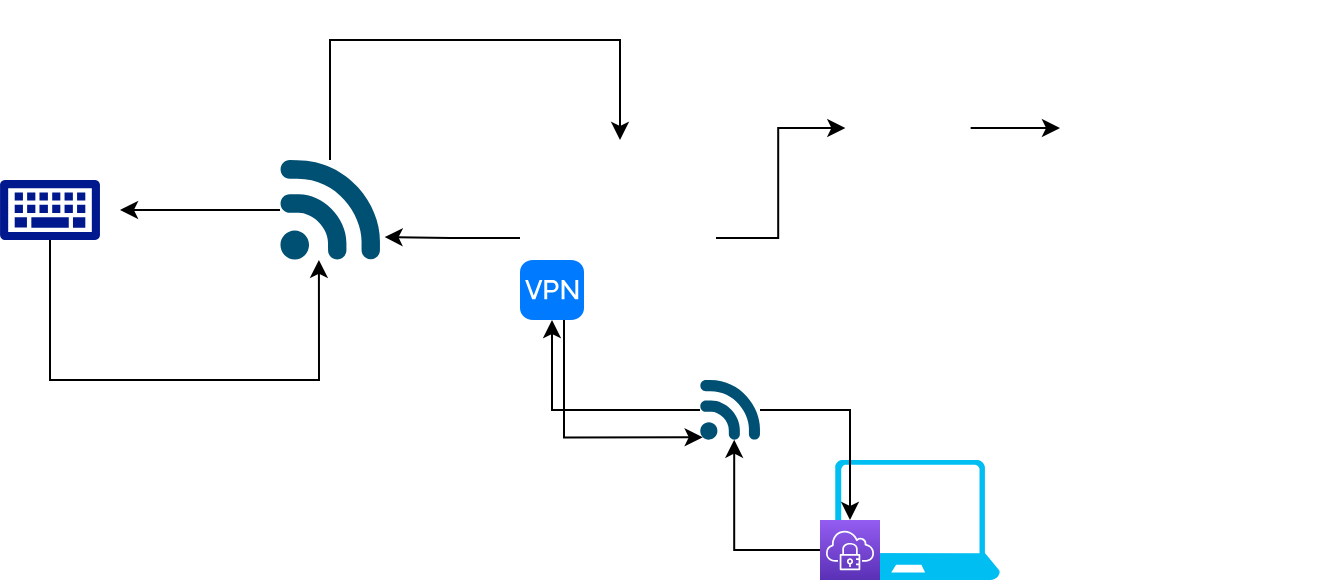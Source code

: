 <mxfile version="13.1.3" type="github">
  <diagram id="wAX-wMHq2Bv0zb3NqRvH" name="Page-1">
    <mxGraphModel dx="873" dy="499" grid="1" gridSize="10" guides="1" tooltips="1" connect="1" arrows="1" fold="1" page="1" pageScale="1" pageWidth="827" pageHeight="1169" math="0" shadow="0">
      <root>
        <mxCell id="0" />
        <mxCell id="1" parent="0" />
        <mxCell id="S0M7ZQBZUYb1YyoEZiFY-18" style="edgeStyle=orthogonalEdgeStyle;rounded=0;orthogonalLoop=1;jettySize=auto;html=1;" parent="1" source="S0M7ZQBZUYb1YyoEZiFY-1" target="S0M7ZQBZUYb1YyoEZiFY-17" edge="1">
          <mxGeometry relative="1" as="geometry" />
        </mxCell>
        <mxCell id="d4zSdRbsA9QHT7K2mf8D-3" style="edgeStyle=orthogonalEdgeStyle;rounded=0;orthogonalLoop=1;jettySize=auto;html=1;entryX=1.046;entryY=0.77;entryDx=0;entryDy=0;entryPerimeter=0;" edge="1" parent="1" source="S0M7ZQBZUYb1YyoEZiFY-1" target="d4zSdRbsA9QHT7K2mf8D-1">
          <mxGeometry relative="1" as="geometry" />
        </mxCell>
        <mxCell id="S0M7ZQBZUYb1YyoEZiFY-1" value="" style="shape=image;html=1;verticalAlign=top;verticalLabelPosition=bottom;labelBackgroundColor=#ffffff;imageAspect=0;aspect=fixed;image=https://cdn4.iconfinder.com/data/icons/logos-and-brands/512/272_Raspberry_Pi_logo-128.png;fontFamily=SF Pro;" parent="1" vertex="1">
          <mxGeometry x="390" y="350" width="98" height="98" as="geometry" />
        </mxCell>
        <mxCell id="S0M7ZQBZUYb1YyoEZiFY-10" value="" style="shape=image;html=1;verticalAlign=top;verticalLabelPosition=bottom;labelBackgroundColor=#ffffff;imageAspect=0;aspect=fixed;image=https://cdn2.iconfinder.com/data/icons/pack1-baco-flurry-icons-style/128/XAMPP.png" parent="1" vertex="1">
          <mxGeometry x="460" y="410" width="40" height="40" as="geometry" />
        </mxCell>
        <mxCell id="S0M7ZQBZUYb1YyoEZiFY-20" style="edgeStyle=orthogonalEdgeStyle;rounded=0;orthogonalLoop=1;jettySize=auto;html=1;" parent="1" source="S0M7ZQBZUYb1YyoEZiFY-17" target="S0M7ZQBZUYb1YyoEZiFY-19" edge="1">
          <mxGeometry relative="1" as="geometry" />
        </mxCell>
        <mxCell id="S0M7ZQBZUYb1YyoEZiFY-17" value="" style="shape=image;html=1;verticalAlign=top;verticalLabelPosition=bottom;labelBackgroundColor=#ffffff;imageAspect=0;aspect=fixed;image=https://cdn3.iconfinder.com/data/icons/google-material-design-icons/48/ic_settings_input_hdmi_48px-128.png;rotation=50;" parent="1" vertex="1">
          <mxGeometry x="560" y="320" width="48" height="48" as="geometry" />
        </mxCell>
        <mxCell id="S0M7ZQBZUYb1YyoEZiFY-19" value="" style="shape=image;html=1;verticalAlign=top;verticalLabelPosition=bottom;labelBackgroundColor=#ffffff;imageAspect=0;aspect=fixed;image=https://cdn2.iconfinder.com/data/icons/ios-7-icons/50/tv-128.png" parent="1" vertex="1">
          <mxGeometry x="660" y="280" width="128" height="128" as="geometry" />
        </mxCell>
        <mxCell id="S0M7ZQBZUYb1YyoEZiFY-21" value="" style="shape=image;html=1;verticalAlign=top;verticalLabelPosition=bottom;labelBackgroundColor=#ffffff;imageAspect=0;aspect=fixed;image=https://cdn4.iconfinder.com/data/icons/flat-brand-logo-2/512/lg-128.png" parent="1" vertex="1">
          <mxGeometry x="695" y="310" width="58" height="58" as="geometry" />
        </mxCell>
        <mxCell id="d4zSdRbsA9QHT7K2mf8D-2" style="edgeStyle=orthogonalEdgeStyle;rounded=0;orthogonalLoop=1;jettySize=auto;html=1;" edge="1" parent="1" source="d4zSdRbsA9QHT7K2mf8D-1">
          <mxGeometry relative="1" as="geometry">
            <mxPoint x="190" y="385" as="targetPoint" />
          </mxGeometry>
        </mxCell>
        <mxCell id="d4zSdRbsA9QHT7K2mf8D-7" style="edgeStyle=orthogonalEdgeStyle;rounded=0;orthogonalLoop=1;jettySize=auto;html=1;" edge="1" parent="1" source="d4zSdRbsA9QHT7K2mf8D-1">
          <mxGeometry relative="1" as="geometry">
            <mxPoint x="440" y="350" as="targetPoint" />
            <Array as="points">
              <mxPoint x="295" y="300" />
              <mxPoint x="440" y="300" />
            </Array>
          </mxGeometry>
        </mxCell>
        <mxCell id="d4zSdRbsA9QHT7K2mf8D-1" value="" style="points=[[0.005,0.09,0],[0.08,0,0],[0.76,0.25,0],[1,0.92,0],[0.91,0.995,0],[0.57,0.995,0],[0.045,0.955,0],[0.005,0.43,0]];verticalLabelPosition=bottom;html=1;verticalAlign=top;aspect=fixed;align=center;pointerEvents=1;shape=mxgraph.cisco19.3g_4g_indicator;fillColor=#005073;strokeColor=none;" vertex="1" parent="1">
          <mxGeometry x="270" y="360" width="50" height="50" as="geometry" />
        </mxCell>
        <mxCell id="d4zSdRbsA9QHT7K2mf8D-5" style="edgeStyle=orthogonalEdgeStyle;rounded=0;orthogonalLoop=1;jettySize=auto;html=1;entryX=0.389;entryY=0.999;entryDx=0;entryDy=0;entryPerimeter=0;" edge="1" parent="1" source="d4zSdRbsA9QHT7K2mf8D-4" target="d4zSdRbsA9QHT7K2mf8D-1">
          <mxGeometry relative="1" as="geometry">
            <mxPoint x="290" y="470" as="targetPoint" />
            <Array as="points">
              <mxPoint x="155" y="470" />
              <mxPoint x="290" y="470" />
            </Array>
          </mxGeometry>
        </mxCell>
        <mxCell id="d4zSdRbsA9QHT7K2mf8D-4" value="" style="aspect=fixed;pointerEvents=1;shadow=0;dashed=0;html=1;strokeColor=none;labelPosition=center;verticalLabelPosition=bottom;verticalAlign=top;align=center;fillColor=#00188D;shape=mxgraph.mscae.enterprise.keyboard" vertex="1" parent="1">
          <mxGeometry x="130" y="370" width="50" height="30" as="geometry" />
        </mxCell>
        <mxCell id="d4zSdRbsA9QHT7K2mf8D-15" style="edgeStyle=orthogonalEdgeStyle;rounded=0;orthogonalLoop=1;jettySize=auto;html=1;entryX=0.045;entryY=0.955;entryDx=0;entryDy=0;entryPerimeter=0;" edge="1" parent="1" target="d4zSdRbsA9QHT7K2mf8D-11">
          <mxGeometry relative="1" as="geometry">
            <mxPoint x="412" y="440" as="sourcePoint" />
            <Array as="points">
              <mxPoint x="412" y="499" />
            </Array>
          </mxGeometry>
        </mxCell>
        <mxCell id="d4zSdRbsA9QHT7K2mf8D-8" value="" style="html=1;strokeWidth=1;shadow=0;dashed=0;shape=mxgraph.ios7.misc.vpn;fillColor=#007AFF;strokeColor=none;buttonText=;strokeColor2=#222222;fontColor=#222222;fontSize=8;verticalLabelPosition=bottom;verticalAlign=top;align=center;" vertex="1" parent="1">
          <mxGeometry x="390" y="410" width="32" height="30" as="geometry" />
        </mxCell>
        <mxCell id="d4zSdRbsA9QHT7K2mf8D-10" value="" style="verticalLabelPosition=bottom;html=1;verticalAlign=top;align=center;strokeColor=none;fillColor=#00BEF2;shape=mxgraph.azure.laptop;pointerEvents=1;" vertex="1" parent="1">
          <mxGeometry x="540" y="510" width="90" height="60" as="geometry" />
        </mxCell>
        <mxCell id="d4zSdRbsA9QHT7K2mf8D-12" style="edgeStyle=orthogonalEdgeStyle;rounded=0;orthogonalLoop=1;jettySize=auto;html=1;entryX=0.57;entryY=0.995;entryDx=0;entryDy=0;entryPerimeter=0;" edge="1" parent="1" source="d4zSdRbsA9QHT7K2mf8D-9" target="d4zSdRbsA9QHT7K2mf8D-11">
          <mxGeometry relative="1" as="geometry" />
        </mxCell>
        <mxCell id="d4zSdRbsA9QHT7K2mf8D-9" value="" style="outlineConnect=0;fontColor=#232F3E;gradientColor=#945DF2;gradientDirection=north;fillColor=#5A30B5;strokeColor=#ffffff;dashed=0;verticalLabelPosition=bottom;verticalAlign=top;align=center;html=1;fontSize=12;fontStyle=0;aspect=fixed;shape=mxgraph.aws4.resourceIcon;resIcon=mxgraph.aws4.client_vpn;" vertex="1" parent="1">
          <mxGeometry x="540" y="540" width="30" height="30" as="geometry" />
        </mxCell>
        <mxCell id="d4zSdRbsA9QHT7K2mf8D-13" style="edgeStyle=orthogonalEdgeStyle;rounded=0;orthogonalLoop=1;jettySize=auto;html=1;" edge="1" parent="1" source="d4zSdRbsA9QHT7K2mf8D-11" target="d4zSdRbsA9QHT7K2mf8D-9">
          <mxGeometry relative="1" as="geometry" />
        </mxCell>
        <mxCell id="d4zSdRbsA9QHT7K2mf8D-17" style="edgeStyle=orthogonalEdgeStyle;rounded=0;orthogonalLoop=1;jettySize=auto;html=1;" edge="1" parent="1" source="d4zSdRbsA9QHT7K2mf8D-11" target="d4zSdRbsA9QHT7K2mf8D-8">
          <mxGeometry relative="1" as="geometry" />
        </mxCell>
        <mxCell id="d4zSdRbsA9QHT7K2mf8D-11" value="" style="points=[[0.005,0.09,0],[0.08,0,0],[0.76,0.25,0],[1,0.92,0],[0.91,0.995,0],[0.57,0.995,0],[0.045,0.955,0],[0.005,0.43,0]];verticalLabelPosition=bottom;html=1;verticalAlign=top;aspect=fixed;align=center;pointerEvents=1;shape=mxgraph.cisco19.3g_4g_indicator;fillColor=#005073;strokeColor=none;" vertex="1" parent="1">
          <mxGeometry x="480" y="470" width="30" height="30" as="geometry" />
        </mxCell>
      </root>
    </mxGraphModel>
  </diagram>
</mxfile>
